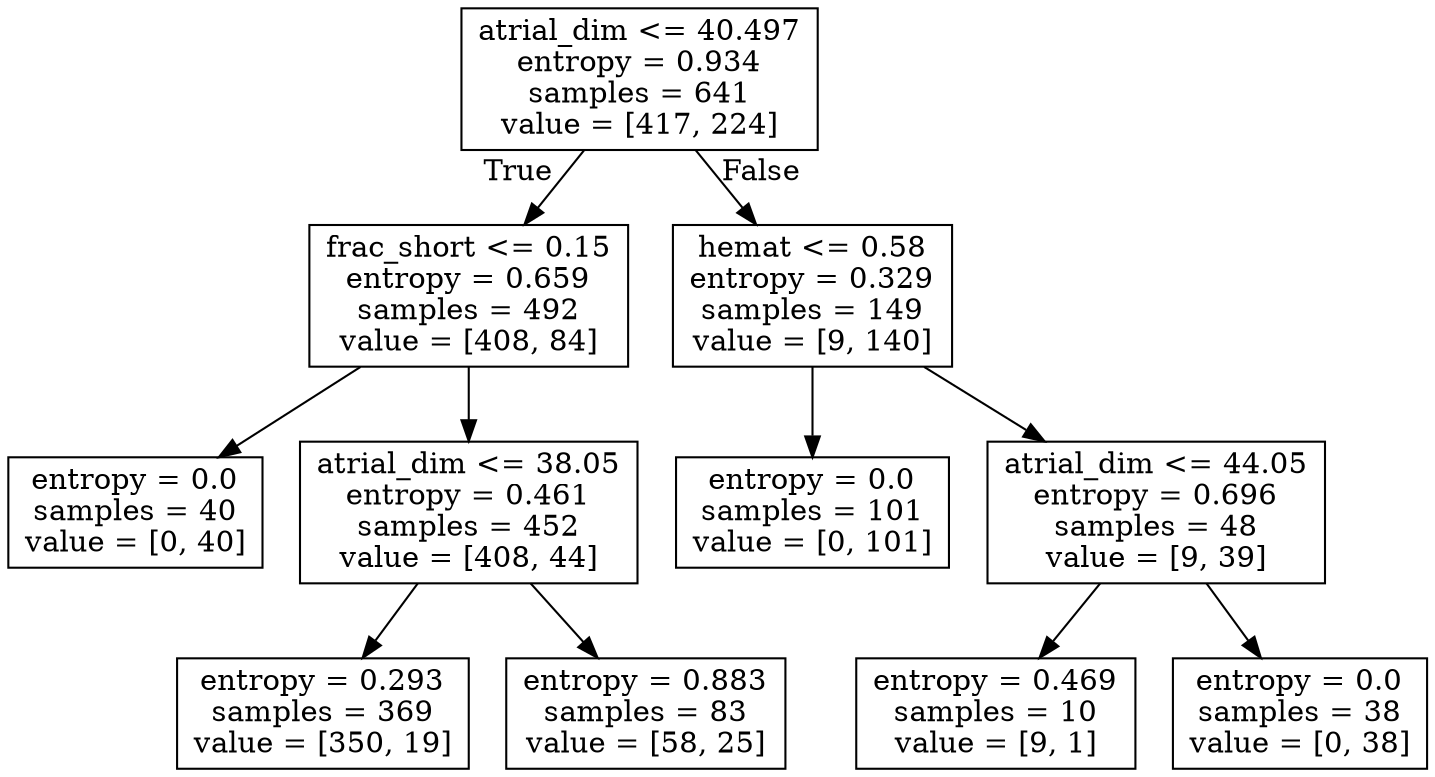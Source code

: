 digraph Tree {
node [shape=box] ;
0 [label="atrial_dim <= 40.497\nentropy = 0.934\nsamples = 641\nvalue = [417, 224]"] ;
1 [label="frac_short <= 0.15\nentropy = 0.659\nsamples = 492\nvalue = [408, 84]"] ;
0 -> 1 [labeldistance=2.5, labelangle=45, headlabel="True"] ;
2 [label="entropy = 0.0\nsamples = 40\nvalue = [0, 40]"] ;
1 -> 2 ;
3 [label="atrial_dim <= 38.05\nentropy = 0.461\nsamples = 452\nvalue = [408, 44]"] ;
1 -> 3 ;
4 [label="entropy = 0.293\nsamples = 369\nvalue = [350, 19]"] ;
3 -> 4 ;
5 [label="entropy = 0.883\nsamples = 83\nvalue = [58, 25]"] ;
3 -> 5 ;
6 [label="hemat <= 0.58\nentropy = 0.329\nsamples = 149\nvalue = [9, 140]"] ;
0 -> 6 [labeldistance=2.5, labelangle=-45, headlabel="False"] ;
7 [label="entropy = 0.0\nsamples = 101\nvalue = [0, 101]"] ;
6 -> 7 ;
8 [label="atrial_dim <= 44.05\nentropy = 0.696\nsamples = 48\nvalue = [9, 39]"] ;
6 -> 8 ;
9 [label="entropy = 0.469\nsamples = 10\nvalue = [9, 1]"] ;
8 -> 9 ;
10 [label="entropy = 0.0\nsamples = 38\nvalue = [0, 38]"] ;
8 -> 10 ;
}